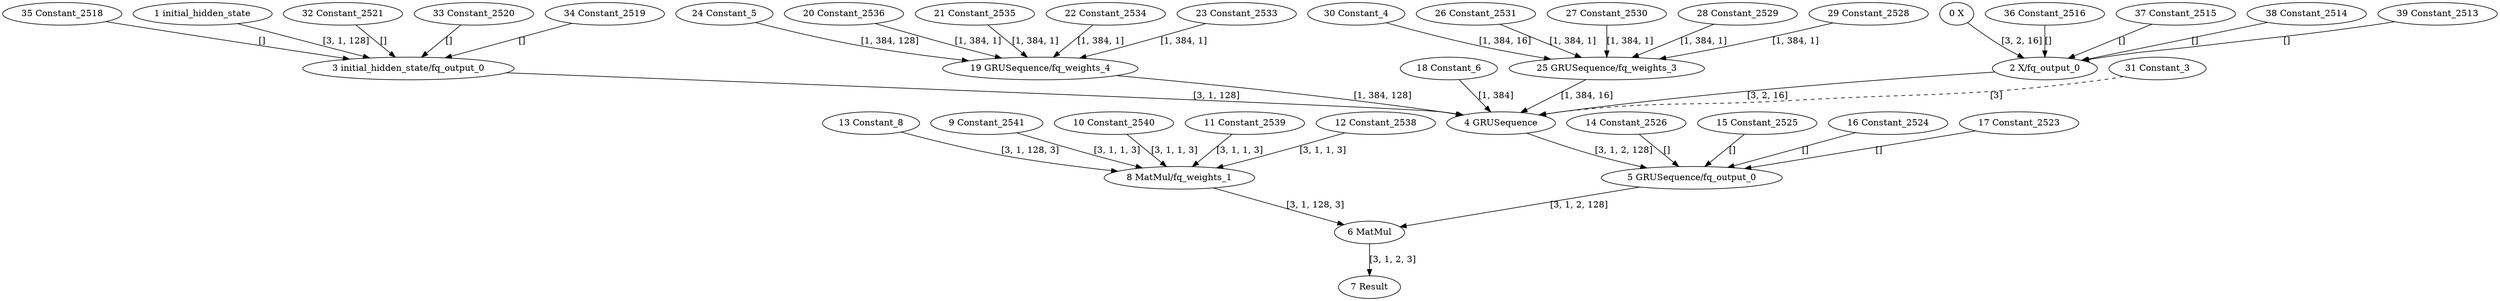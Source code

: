 strict digraph  {
"0 X" [id=0, type=Parameter];
"1 initial_hidden_state" [id=1, type=Parameter];
"2 X/fq_output_0" [id=2, type=FakeQuantize];
"3 initial_hidden_state/fq_output_0" [id=3, type=FakeQuantize];
"4 GRUSequence" [id=4, type=GRUSequence];
"5 GRUSequence/fq_output_0" [id=5, type=FakeQuantize];
"6 MatMul" [id=6, type=MatMul];
"7 Result" [id=7, type=Result];
"8 MatMul/fq_weights_1" [id=8, type=FakeQuantize];
"9 Constant_2541" [id=9, type=Constant];
"10 Constant_2540" [id=10, type=Constant];
"11 Constant_2539" [id=11, type=Constant];
"12 Constant_2538" [id=12, type=Constant];
"13 Constant_8" [id=13, type=Constant];
"14 Constant_2526" [id=14, type=Constant];
"15 Constant_2525" [id=15, type=Constant];
"16 Constant_2524" [id=16, type=Constant];
"17 Constant_2523" [id=17, type=Constant];
"18 Constant_6" [id=18, type=Constant];
"19 GRUSequence/fq_weights_4" [id=19, type=FakeQuantize];
"20 Constant_2536" [id=20, type=Constant];
"21 Constant_2535" [id=21, type=Constant];
"22 Constant_2534" [id=22, type=Constant];
"23 Constant_2533" [id=23, type=Constant];
"24 Constant_5" [id=24, type=Constant];
"25 GRUSequence/fq_weights_3" [id=25, type=FakeQuantize];
"26 Constant_2531" [id=26, type=Constant];
"27 Constant_2530" [id=27, type=Constant];
"28 Constant_2529" [id=28, type=Constant];
"29 Constant_2528" [id=29, type=Constant];
"30 Constant_4" [id=30, type=Constant];
"31 Constant_3" [id=31, type=Constant];
"32 Constant_2521" [id=32, type=Constant];
"33 Constant_2520" [id=33, type=Constant];
"34 Constant_2519" [id=34, type=Constant];
"35 Constant_2518" [id=35, type=Constant];
"36 Constant_2516" [id=36, type=Constant];
"37 Constant_2515" [id=37, type=Constant];
"38 Constant_2514" [id=38, type=Constant];
"39 Constant_2513" [id=39, type=Constant];
"0 X" -> "2 X/fq_output_0"  [label="[3, 2, 16]", style=solid];
"1 initial_hidden_state" -> "3 initial_hidden_state/fq_output_0"  [label="[3, 1, 128]", style=solid];
"2 X/fq_output_0" -> "4 GRUSequence"  [label="[3, 2, 16]", style=solid];
"3 initial_hidden_state/fq_output_0" -> "4 GRUSequence"  [label="[3, 1, 128]", style=solid];
"4 GRUSequence" -> "5 GRUSequence/fq_output_0"  [label="[3, 1, 2, 128]", style=solid];
"5 GRUSequence/fq_output_0" -> "6 MatMul"  [label="[3, 1, 2, 128]", style=solid];
"6 MatMul" -> "7 Result"  [label="[3, 1, 2, 3]", style=solid];
"8 MatMul/fq_weights_1" -> "6 MatMul"  [label="[3, 1, 128, 3]", style=solid];
"9 Constant_2541" -> "8 MatMul/fq_weights_1"  [label="[3, 1, 1, 3]", style=solid];
"10 Constant_2540" -> "8 MatMul/fq_weights_1"  [label="[3, 1, 1, 3]", style=solid];
"11 Constant_2539" -> "8 MatMul/fq_weights_1"  [label="[3, 1, 1, 3]", style=solid];
"12 Constant_2538" -> "8 MatMul/fq_weights_1"  [label="[3, 1, 1, 3]", style=solid];
"13 Constant_8" -> "8 MatMul/fq_weights_1"  [label="[3, 1, 128, 3]", style=solid];
"14 Constant_2526" -> "5 GRUSequence/fq_output_0"  [label="[]", style=solid];
"15 Constant_2525" -> "5 GRUSequence/fq_output_0"  [label="[]", style=solid];
"16 Constant_2524" -> "5 GRUSequence/fq_output_0"  [label="[]", style=solid];
"17 Constant_2523" -> "5 GRUSequence/fq_output_0"  [label="[]", style=solid];
"18 Constant_6" -> "4 GRUSequence"  [label="[1, 384]", style=solid];
"19 GRUSequence/fq_weights_4" -> "4 GRUSequence"  [label="[1, 384, 128]", style=solid];
"20 Constant_2536" -> "19 GRUSequence/fq_weights_4"  [label="[1, 384, 1]", style=solid];
"21 Constant_2535" -> "19 GRUSequence/fq_weights_4"  [label="[1, 384, 1]", style=solid];
"22 Constant_2534" -> "19 GRUSequence/fq_weights_4"  [label="[1, 384, 1]", style=solid];
"23 Constant_2533" -> "19 GRUSequence/fq_weights_4"  [label="[1, 384, 1]", style=solid];
"24 Constant_5" -> "19 GRUSequence/fq_weights_4"  [label="[1, 384, 128]", style=solid];
"25 GRUSequence/fq_weights_3" -> "4 GRUSequence"  [label="[1, 384, 16]", style=solid];
"26 Constant_2531" -> "25 GRUSequence/fq_weights_3"  [label="[1, 384, 1]", style=solid];
"27 Constant_2530" -> "25 GRUSequence/fq_weights_3"  [label="[1, 384, 1]", style=solid];
"28 Constant_2529" -> "25 GRUSequence/fq_weights_3"  [label="[1, 384, 1]", style=solid];
"29 Constant_2528" -> "25 GRUSequence/fq_weights_3"  [label="[1, 384, 1]", style=solid];
"30 Constant_4" -> "25 GRUSequence/fq_weights_3"  [label="[1, 384, 16]", style=solid];
"31 Constant_3" -> "4 GRUSequence"  [label="[3]", style=dashed];
"32 Constant_2521" -> "3 initial_hidden_state/fq_output_0"  [label="[]", style=solid];
"33 Constant_2520" -> "3 initial_hidden_state/fq_output_0"  [label="[]", style=solid];
"34 Constant_2519" -> "3 initial_hidden_state/fq_output_0"  [label="[]", style=solid];
"35 Constant_2518" -> "3 initial_hidden_state/fq_output_0"  [label="[]", style=solid];
"36 Constant_2516" -> "2 X/fq_output_0"  [label="[]", style=solid];
"37 Constant_2515" -> "2 X/fq_output_0"  [label="[]", style=solid];
"38 Constant_2514" -> "2 X/fq_output_0"  [label="[]", style=solid];
"39 Constant_2513" -> "2 X/fq_output_0"  [label="[]", style=solid];
}
